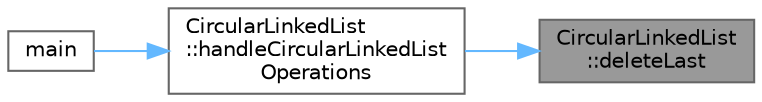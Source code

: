 digraph "CircularLinkedList::deleteLast"
{
 // INTERACTIVE_SVG=YES
 // LATEX_PDF_SIZE
  bgcolor="transparent";
  edge [fontname=Helvetica,fontsize=10,labelfontname=Helvetica,labelfontsize=10];
  node [fontname=Helvetica,fontsize=10,shape=box,height=0.2,width=0.4];
  rankdir="RL";
  Node1 [id="Node000001",label="CircularLinkedList\l::deleteLast",height=0.2,width=0.4,color="gray40", fillcolor="grey60", style="filled", fontcolor="black",tooltip=" "];
  Node1 -> Node2 [id="edge1_Node000001_Node000002",dir="back",color="steelblue1",style="solid",tooltip=" "];
  Node2 [id="Node000002",label="CircularLinkedList\l::handleCircularLinkedList\lOperations",height=0.2,width=0.4,color="grey40", fillcolor="white", style="filled",URL="$class_circular_linked_list.html#a2704c6af741eb007be0de32c69948067",tooltip=" "];
  Node2 -> Node3 [id="edge2_Node000002_Node000003",dir="back",color="steelblue1",style="solid",tooltip=" "];
  Node3 [id="Node000003",label="main",height=0.2,width=0.4,color="grey40", fillcolor="white", style="filled",URL="$easter_8cpp.html#ae66f6b31b5ad750f1fe042a706a4e3d4",tooltip=" "];
}
